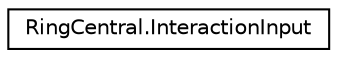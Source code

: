 digraph "Graphical Class Hierarchy"
{
 // LATEX_PDF_SIZE
  edge [fontname="Helvetica",fontsize="10",labelfontname="Helvetica",labelfontsize="10"];
  node [fontname="Helvetica",fontsize="10",shape=record];
  rankdir="LR";
  Node0 [label="RingCentral.InteractionInput",height=0.2,width=0.4,color="black", fillcolor="white", style="filled",URL="$classRingCentral_1_1InteractionInput.html",tooltip=" "];
}
